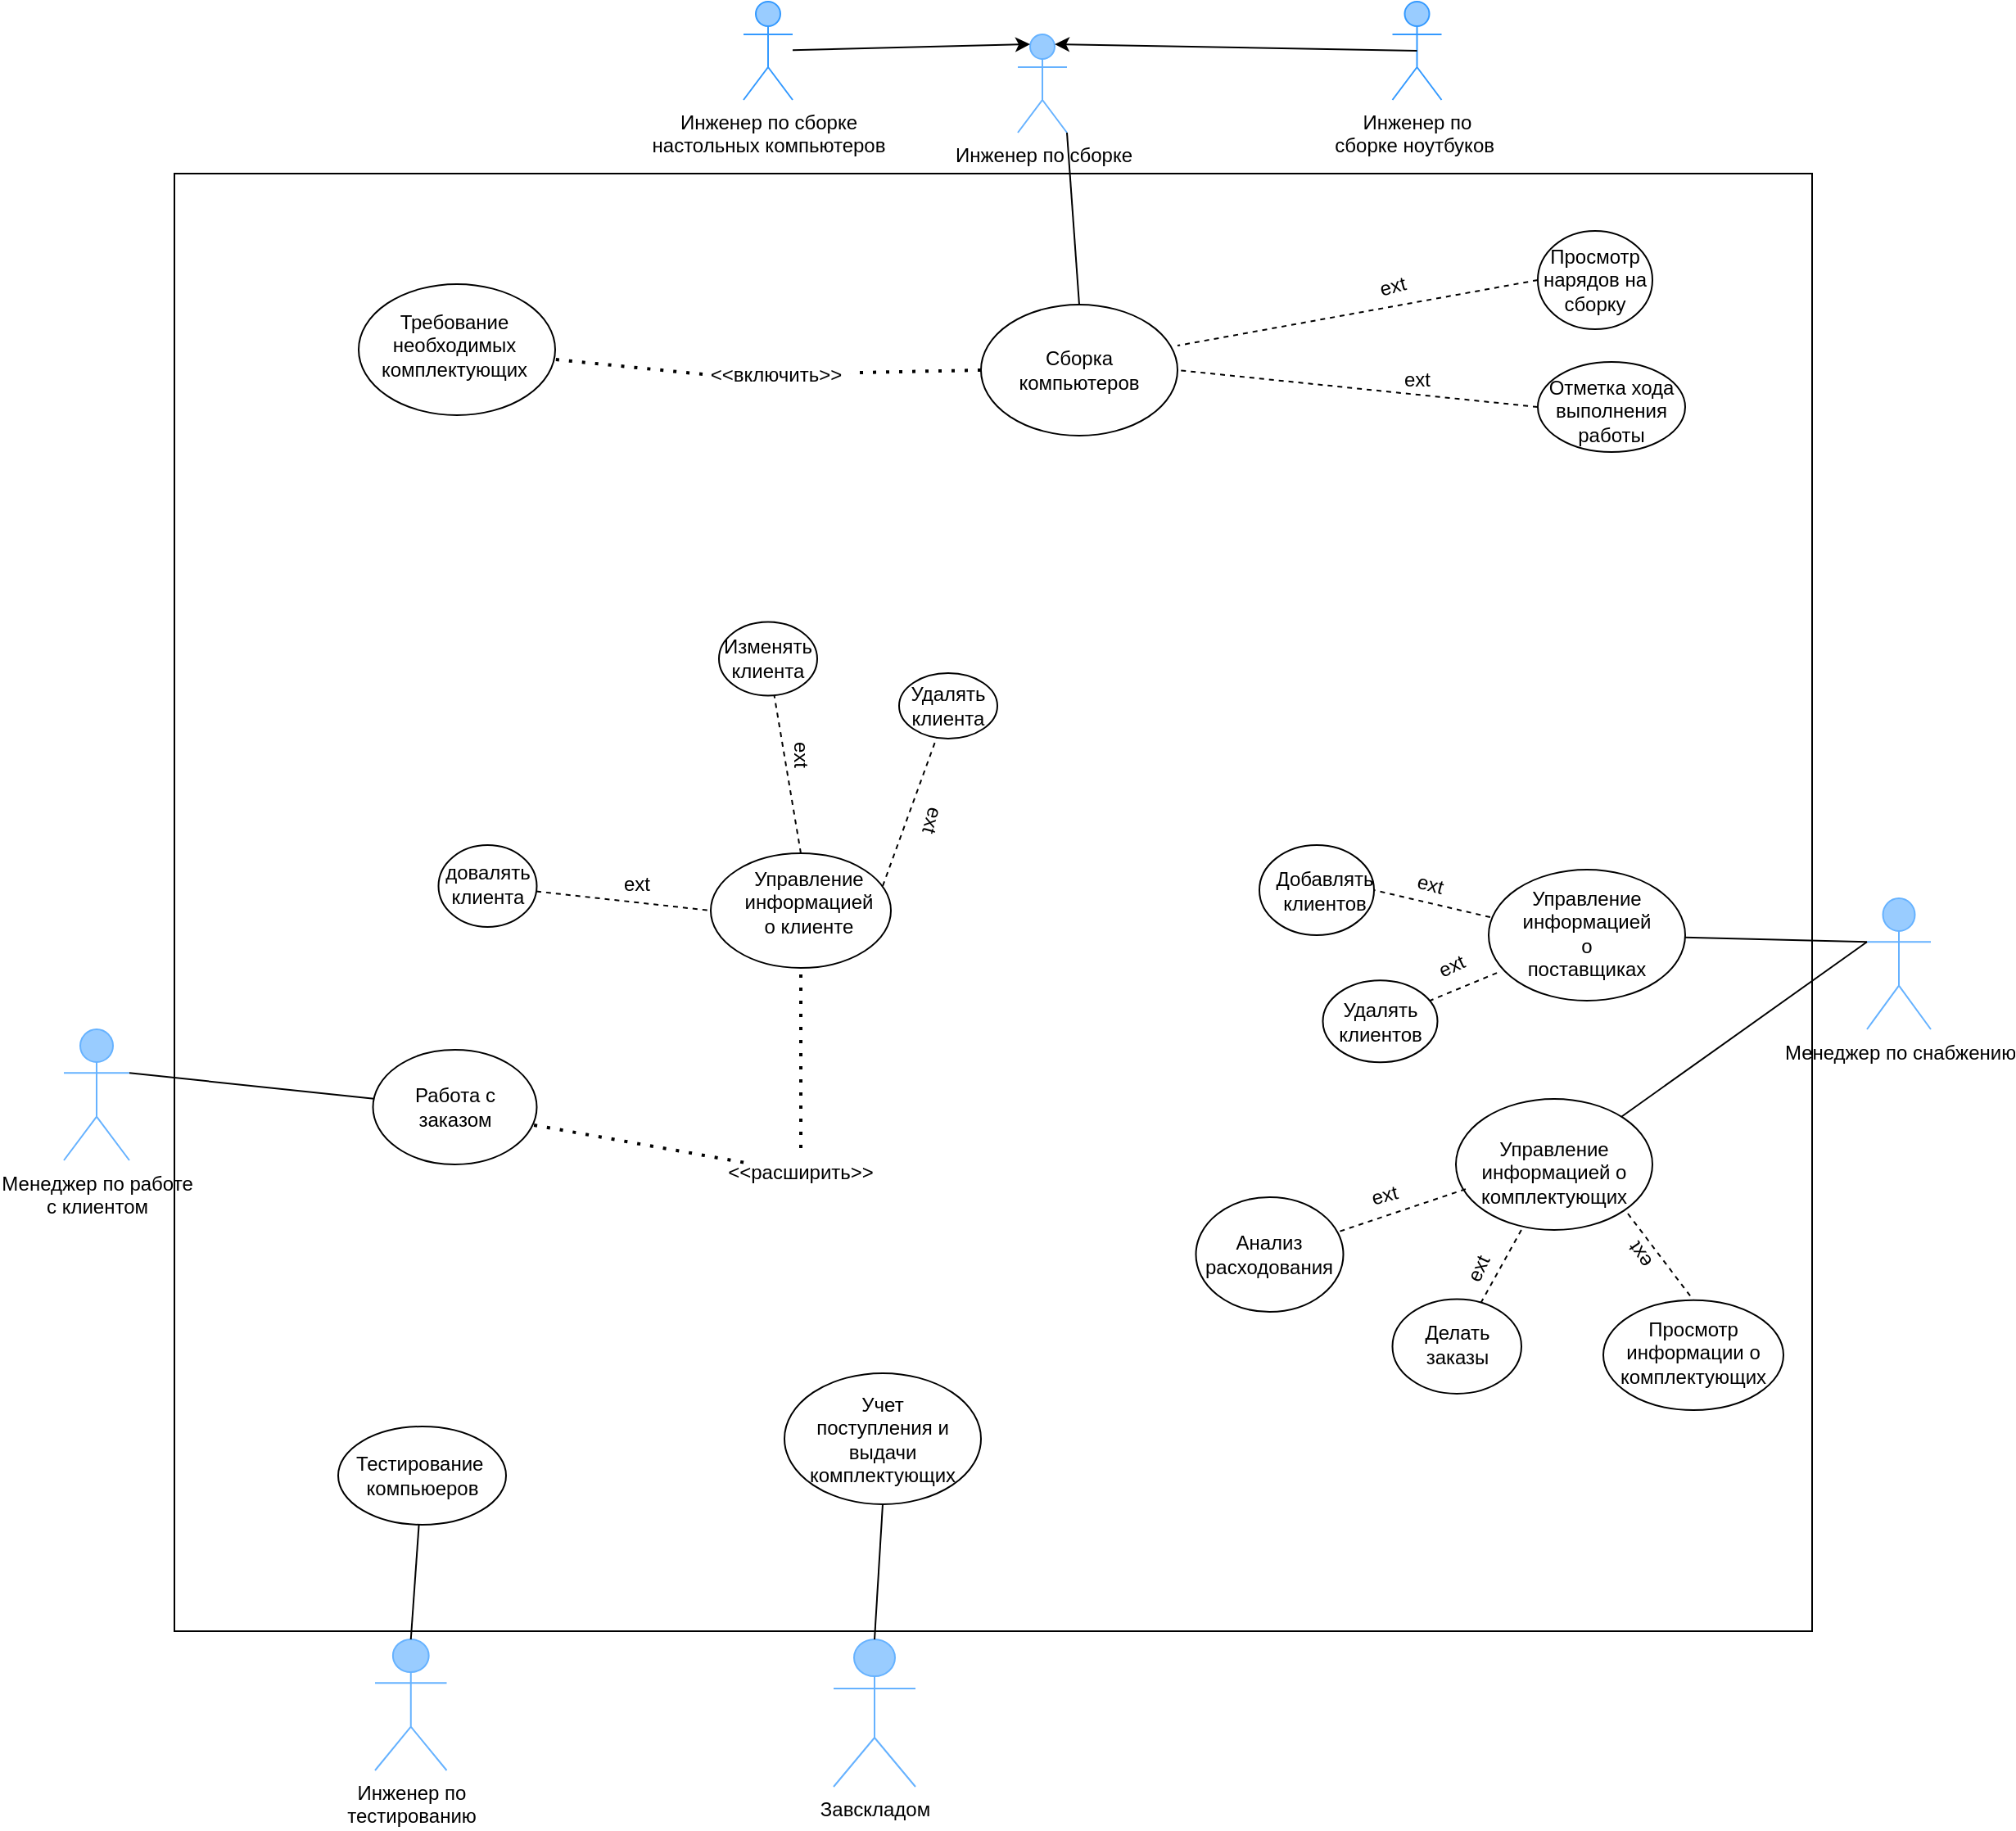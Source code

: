 <mxfile version="20.3.7" type="device"><diagram id="NKBKyPUUFmHro7WZfLFu" name="Страница 1"><mxGraphModel dx="1662" dy="789" grid="1" gridSize="10" guides="1" tooltips="1" connect="1" arrows="1" fold="1" page="1" pageScale="1" pageWidth="827" pageHeight="1169" math="0" shadow="0"><root><mxCell id="0"/><mxCell id="1" parent="0"/><mxCell id="0pzAnTfPFdeLFeHN8FhC-48" value="" style="rounded=0;whiteSpace=wrap;html=1;" parent="1" vertex="1"><mxGeometry x="207.5" y="155" width="1000" height="890" as="geometry"/></mxCell><mxCell id="0pzAnTfPFdeLFeHN8FhC-1" value="Менеджер по работе&lt;br&gt;с клиентом" style="shape=umlActor;verticalLabelPosition=bottom;verticalAlign=top;html=1;outlineConnect=0;fillColor=#99CCFF;strokeColor=#66B2FF;" parent="1" vertex="1"><mxGeometry x="140" y="677.5" width="40" height="80" as="geometry"/></mxCell><mxCell id="0pzAnTfPFdeLFeHN8FhC-2" value="Менеджер по снабжению" style="shape=umlActor;verticalLabelPosition=bottom;verticalAlign=top;html=1;outlineConnect=0;fillColor=#99CCFF;strokeColor=#66B2FF;" parent="1" vertex="1"><mxGeometry x="1241" y="597.5" width="39" height="80" as="geometry"/></mxCell><mxCell id="0pzAnTfPFdeLFeHN8FhC-4" value="" style="endArrow=none;html=1;rounded=0;exitX=1;exitY=0.333;exitDx=0;exitDy=0;exitPerimeter=0;" parent="1" target="0pzAnTfPFdeLFeHN8FhC-5" edge="1" source="0pzAnTfPFdeLFeHN8FhC-1"><mxGeometry width="50" height="50" relative="1" as="geometry"><mxPoint x="170" y="245" as="sourcePoint"/><mxPoint x="280" y="240" as="targetPoint"/></mxGeometry></mxCell><mxCell id="0pzAnTfPFdeLFeHN8FhC-5" value="" style="ellipse;whiteSpace=wrap;html=1;" parent="1" vertex="1"><mxGeometry x="328.75" y="690" width="100" height="70" as="geometry"/></mxCell><mxCell id="0pzAnTfPFdeLFeHN8FhC-6" value="Работа с заказом" style="text;html=1;strokeColor=none;fillColor=none;align=center;verticalAlign=middle;whiteSpace=wrap;rounded=0;" parent="1" vertex="1"><mxGeometry x="348.75" y="710" width="60" height="30" as="geometry"/></mxCell><mxCell id="0pzAnTfPFdeLFeHN8FhC-7" value="" style="endArrow=none;dashed=1;html=1;dashPattern=1 3;strokeWidth=2;rounded=0;exitX=0.5;exitY=0;exitDx=0;exitDy=0;startArrow=none;" parent="1" source="0pzAnTfPFdeLFeHN8FhC-10" target="0pzAnTfPFdeLFeHN8FhC-8" edge="1"><mxGeometry width="50" height="50" relative="1" as="geometry"><mxPoint x="395" y="395" as="sourcePoint"/><mxPoint x="315" y="205" as="targetPoint"/></mxGeometry></mxCell><mxCell id="0pzAnTfPFdeLFeHN8FhC-8" value="" style="ellipse;whiteSpace=wrap;html=1;" parent="1" vertex="1"><mxGeometry x="535" y="570" width="110" height="70" as="geometry"/></mxCell><mxCell id="0pzAnTfPFdeLFeHN8FhC-9" value="Управление информацией о клиенте" style="text;html=1;strokeColor=none;fillColor=none;align=center;verticalAlign=middle;whiteSpace=wrap;rounded=0;" parent="1" vertex="1"><mxGeometry x="560" y="580" width="70" height="40" as="geometry"/></mxCell><mxCell id="0pzAnTfPFdeLFeHN8FhC-15" value="" style="endArrow=none;html=1;rounded=0;exitX=0;exitY=0.333;exitDx=0;exitDy=0;exitPerimeter=0;" parent="1" source="0pzAnTfPFdeLFeHN8FhC-2" target="0pzAnTfPFdeLFeHN8FhC-19" edge="1"><mxGeometry width="50" height="50" relative="1" as="geometry"><mxPoint x="1240" y="620" as="sourcePoint"/><mxPoint x="270" y="480" as="targetPoint"/></mxGeometry></mxCell><mxCell id="0pzAnTfPFdeLFeHN8FhC-16" value="" style="endArrow=none;html=1;rounded=0;exitX=0;exitY=0.333;exitDx=0;exitDy=0;exitPerimeter=0;" parent="1" target="0pzAnTfPFdeLFeHN8FhC-17" edge="1" source="0pzAnTfPFdeLFeHN8FhC-2"><mxGeometry width="50" height="50" relative="1" as="geometry"><mxPoint x="1240" y="630" as="sourcePoint"/><mxPoint x="290" y="560" as="targetPoint"/></mxGeometry></mxCell><mxCell id="0pzAnTfPFdeLFeHN8FhC-17" value="" style="ellipse;whiteSpace=wrap;html=1;" parent="1" vertex="1"><mxGeometry x="990" y="720" width="120" height="80" as="geometry"/></mxCell><mxCell id="0pzAnTfPFdeLFeHN8FhC-18" value="Управление информацией о комплектующих" style="text;html=1;strokeColor=none;fillColor=none;align=center;verticalAlign=middle;whiteSpace=wrap;rounded=0;" parent="1" vertex="1"><mxGeometry x="1005" y="740" width="90" height="50" as="geometry"/></mxCell><mxCell id="0pzAnTfPFdeLFeHN8FhC-19" value="" style="ellipse;whiteSpace=wrap;html=1;" parent="1" vertex="1"><mxGeometry x="1010" y="580" width="120" height="80" as="geometry"/></mxCell><mxCell id="0pzAnTfPFdeLFeHN8FhC-20" value="Управление информацией о поставщиках" style="text;html=1;strokeColor=none;fillColor=none;align=center;verticalAlign=middle;whiteSpace=wrap;rounded=0;" parent="1" vertex="1"><mxGeometry x="1030" y="588.75" width="80" height="60" as="geometry"/></mxCell><mxCell id="0pzAnTfPFdeLFeHN8FhC-21" value="Завскладом" style="shape=umlActor;verticalLabelPosition=bottom;verticalAlign=top;html=1;outlineConnect=0;fillColor=#99CCFF;strokeColor=#66B2FF;" parent="1" vertex="1"><mxGeometry x="610" y="1050" width="50" height="90" as="geometry"/></mxCell><mxCell id="0pzAnTfPFdeLFeHN8FhC-27" value="" style="ellipse;whiteSpace=wrap;html=1;" parent="1" vertex="1"><mxGeometry x="580" y="887.5" width="120" height="80" as="geometry"/></mxCell><mxCell id="0pzAnTfPFdeLFeHN8FhC-28" value="" style="endArrow=none;html=1;rounded=0;exitX=0.5;exitY=0;exitDx=0;exitDy=0;exitPerimeter=0;entryX=0.5;entryY=1;entryDx=0;entryDy=0;" parent="1" source="0pzAnTfPFdeLFeHN8FhC-21" target="0pzAnTfPFdeLFeHN8FhC-27" edge="1"><mxGeometry width="50" height="50" relative="1" as="geometry"><mxPoint x="260" y="820" as="sourcePoint"/><mxPoint x="680" y="1100" as="targetPoint"/></mxGeometry></mxCell><mxCell id="0pzAnTfPFdeLFeHN8FhC-29" value="Учет поступления и выдачи комплектующих" style="text;html=1;strokeColor=none;fillColor=none;align=center;verticalAlign=middle;whiteSpace=wrap;rounded=0;" parent="1" vertex="1"><mxGeometry x="600" y="895" width="80" height="65" as="geometry"/></mxCell><mxCell id="0pzAnTfPFdeLFeHN8FhC-30" value="Инженер по сборке" style="shape=umlActor;verticalLabelPosition=bottom;verticalAlign=top;html=1;outlineConnect=0;fillColor=#99CCFF;strokeColor=#66B2FF;" parent="1" vertex="1"><mxGeometry x="722.5" y="70" width="30" height="60" as="geometry"/></mxCell><mxCell id="0pzAnTfPFdeLFeHN8FhC-31" value="Инженер по &lt;br&gt;сборке ноутбуков&amp;nbsp;" style="shape=umlActor;verticalLabelPosition=bottom;verticalAlign=top;html=1;outlineConnect=0;fillColor=#99CCFF;strokeColor=#3399FF;" parent="1" vertex="1"><mxGeometry x="951.25" y="50" width="30" height="60" as="geometry"/></mxCell><mxCell id="0pzAnTfPFdeLFeHN8FhC-32" value="Инженер по сборке &lt;br&gt;настольных компьютеров" style="shape=umlActor;verticalLabelPosition=bottom;verticalAlign=top;html=1;outlineConnect=0;fillColor=#99CCFF;strokeColor=#3399FF;" parent="1" vertex="1"><mxGeometry x="555" y="50" width="30" height="60" as="geometry"/></mxCell><mxCell id="0pzAnTfPFdeLFeHN8FhC-36" value="" style="endArrow=classic;html=1;rounded=0;entryX=0.25;entryY=0.1;entryDx=0;entryDy=0;entryPerimeter=0;" parent="1" source="0pzAnTfPFdeLFeHN8FhC-32" target="0pzAnTfPFdeLFeHN8FhC-30" edge="1"><mxGeometry width="50" height="50" relative="1" as="geometry"><mxPoint x="540" y="200" as="sourcePoint"/><mxPoint x="590" y="150" as="targetPoint"/></mxGeometry></mxCell><mxCell id="0pzAnTfPFdeLFeHN8FhC-38" value="" style="endArrow=none;html=1;rounded=0;entryX=1;entryY=1;entryDx=0;entryDy=0;entryPerimeter=0;exitX=0.5;exitY=0;exitDx=0;exitDy=0;" parent="1" source="0pzAnTfPFdeLFeHN8FhC-39" target="0pzAnTfPFdeLFeHN8FhC-30" edge="1"><mxGeometry width="50" height="50" relative="1" as="geometry"><mxPoint x="580" y="310" as="sourcePoint"/><mxPoint x="590" y="150" as="targetPoint"/></mxGeometry></mxCell><mxCell id="0pzAnTfPFdeLFeHN8FhC-39" value="" style="ellipse;whiteSpace=wrap;html=1;" parent="1" vertex="1"><mxGeometry x="700" y="235" width="120" height="80" as="geometry"/></mxCell><mxCell id="0pzAnTfPFdeLFeHN8FhC-40" value="Сборка&lt;br&gt;компьютеров" style="text;html=1;strokeColor=none;fillColor=none;align=center;verticalAlign=middle;whiteSpace=wrap;rounded=0;" parent="1" vertex="1"><mxGeometry x="730" y="260" width="60" height="30" as="geometry"/></mxCell><mxCell id="0pzAnTfPFdeLFeHN8FhC-41" value="" style="endArrow=none;dashed=1;html=1;dashPattern=1 3;strokeWidth=2;rounded=0;exitX=0;exitY=0.5;exitDx=0;exitDy=0;startArrow=none;" parent="1" source="0pzAnTfPFdeLFeHN8FhC-53" target="0pzAnTfPFdeLFeHN8FhC-42" edge="1"><mxGeometry width="50" height="50" relative="1" as="geometry"><mxPoint x="540" y="390" as="sourcePoint"/><mxPoint x="640" y="440" as="targetPoint"/></mxGeometry></mxCell><mxCell id="0pzAnTfPFdeLFeHN8FhC-42" value="" style="ellipse;whiteSpace=wrap;html=1;" parent="1" vertex="1"><mxGeometry x="320" y="222.5" width="120" height="80" as="geometry"/></mxCell><mxCell id="0pzAnTfPFdeLFeHN8FhC-43" value="Требование необходимых&lt;br&gt;комплектующих" style="text;html=1;strokeColor=none;fillColor=none;align=center;verticalAlign=middle;whiteSpace=wrap;rounded=0;" parent="1" vertex="1"><mxGeometry x="341.25" y="245" width="75" height="30" as="geometry"/></mxCell><mxCell id="0pzAnTfPFdeLFeHN8FhC-44" value="Инженер по&lt;br&gt;тестированию" style="shape=umlActor;verticalLabelPosition=bottom;verticalAlign=top;html=1;outlineConnect=0;fillColor=#99CCFF;strokeColor=#66B2FF;" parent="1" vertex="1"><mxGeometry x="330" y="1050" width="43.75" height="80" as="geometry"/></mxCell><mxCell id="0pzAnTfPFdeLFeHN8FhC-45" value="" style="endArrow=none;html=1;rounded=0;exitX=0.5;exitY=0;exitDx=0;exitDy=0;exitPerimeter=0;" parent="1" source="0pzAnTfPFdeLFeHN8FhC-44" target="0pzAnTfPFdeLFeHN8FhC-46" edge="1"><mxGeometry width="50" height="50" relative="1" as="geometry"><mxPoint x="920" y="1110" as="sourcePoint"/><mxPoint x="620" y="600" as="targetPoint"/></mxGeometry></mxCell><mxCell id="0pzAnTfPFdeLFeHN8FhC-46" value="" style="ellipse;whiteSpace=wrap;html=1;" parent="1" vertex="1"><mxGeometry x="307.5" y="920" width="102.5" height="60" as="geometry"/></mxCell><mxCell id="0pzAnTfPFdeLFeHN8FhC-47" value="Тестирование&amp;nbsp;&lt;br&gt;компьюеров" style="text;html=1;strokeColor=none;fillColor=none;align=center;verticalAlign=middle;whiteSpace=wrap;rounded=0;" parent="1" vertex="1"><mxGeometry x="328.75" y="935" width="60" height="30" as="geometry"/></mxCell><mxCell id="0pzAnTfPFdeLFeHN8FhC-50" value="" style="endArrow=classic;html=1;rounded=0;exitX=0.5;exitY=0.5;exitDx=0;exitDy=0;exitPerimeter=0;entryX=0.75;entryY=0.1;entryDx=0;entryDy=0;entryPerimeter=0;" parent="1" source="0pzAnTfPFdeLFeHN8FhC-31" target="0pzAnTfPFdeLFeHN8FhC-30" edge="1"><mxGeometry width="50" height="50" relative="1" as="geometry"><mxPoint x="690" y="270" as="sourcePoint"/><mxPoint x="740" y="220" as="targetPoint"/></mxGeometry></mxCell><mxCell id="0pzAnTfPFdeLFeHN8FhC-53" value="&amp;lt;&amp;lt;включить&amp;gt;&amp;gt;" style="text;html=1;strokeColor=none;fillColor=none;align=center;verticalAlign=middle;whiteSpace=wrap;rounded=0;rotation=0;" parent="1" vertex="1"><mxGeometry x="530" y="262.5" width="90" height="30" as="geometry"/></mxCell><mxCell id="0pzAnTfPFdeLFeHN8FhC-54" value="" style="endArrow=none;dashed=1;html=1;dashPattern=1 3;strokeWidth=2;rounded=0;exitX=0;exitY=0.5;exitDx=0;exitDy=0;" parent="1" source="0pzAnTfPFdeLFeHN8FhC-39" target="0pzAnTfPFdeLFeHN8FhC-53" edge="1"><mxGeometry width="50" height="50" relative="1" as="geometry"><mxPoint x="786.96" y="315" as="sourcePoint"/><mxPoint x="681.81" y="426.084" as="targetPoint"/></mxGeometry></mxCell><mxCell id="0pzAnTfPFdeLFeHN8FhC-10" value="&amp;lt;&amp;lt;расширить&amp;gt;&amp;gt;" style="text;html=1;strokeColor=none;fillColor=none;align=center;verticalAlign=middle;whiteSpace=wrap;rounded=0;rotation=0;" parent="1" vertex="1"><mxGeometry x="560" y="750" width="60" height="30" as="geometry"/></mxCell><mxCell id="0pzAnTfPFdeLFeHN8FhC-55" value="" style="endArrow=none;dashed=1;html=1;dashPattern=1 3;strokeWidth=2;rounded=0;exitX=0.983;exitY=0.657;exitDx=0;exitDy=0;exitPerimeter=0;" parent="1" source="0pzAnTfPFdeLFeHN8FhC-5" target="0pzAnTfPFdeLFeHN8FhC-10" edge="1"><mxGeometry width="50" height="50" relative="1" as="geometry"><mxPoint x="440" y="315" as="sourcePoint"/><mxPoint x="500.484" y="267.25" as="targetPoint"/></mxGeometry></mxCell><mxCell id="0pzAnTfPFdeLFeHN8FhC-57" value="" style="endArrow=none;dashed=1;html=1;rounded=0;entryX=0;entryY=0.5;entryDx=0;entryDy=0;" parent="1" source="0pzAnTfPFdeLFeHN8FhC-58" target="0pzAnTfPFdeLFeHN8FhC-8" edge="1"><mxGeometry width="50" height="50" relative="1" as="geometry"><mxPoint x="500" y="370" as="sourcePoint"/><mxPoint x="740" y="540" as="targetPoint"/></mxGeometry></mxCell><mxCell id="0pzAnTfPFdeLFeHN8FhC-58" value="" style="ellipse;whiteSpace=wrap;html=1;" parent="1" vertex="1"><mxGeometry x="368.75" y="565" width="60" height="50" as="geometry"/></mxCell><mxCell id="0pzAnTfPFdeLFeHN8FhC-59" value="довалять&lt;br&gt;клиента" style="text;html=1;strokeColor=none;fillColor=none;align=center;verticalAlign=middle;whiteSpace=wrap;rounded=0;" parent="1" vertex="1"><mxGeometry x="368.75" y="574.07" width="60" height="30" as="geometry"/></mxCell><mxCell id="0pzAnTfPFdeLFeHN8FhC-61" value="" style="endArrow=none;dashed=1;html=1;rounded=0;" parent="1" target="0pzAnTfPFdeLFeHN8FhC-62" edge="1"><mxGeometry width="50" height="50" relative="1" as="geometry"><mxPoint x="590" y="570" as="sourcePoint"/><mxPoint x="740" y="430" as="targetPoint"/></mxGeometry></mxCell><mxCell id="0pzAnTfPFdeLFeHN8FhC-62" value="" style="ellipse;whiteSpace=wrap;html=1;" parent="1" vertex="1"><mxGeometry x="540" y="428.75" width="60" height="45" as="geometry"/></mxCell><mxCell id="0pzAnTfPFdeLFeHN8FhC-63" value="Изменять клиента" style="text;html=1;strokeColor=none;fillColor=none;align=center;verticalAlign=middle;whiteSpace=wrap;rounded=0;" parent="1" vertex="1"><mxGeometry x="550" y="437.5" width="40" height="27.5" as="geometry"/></mxCell><mxCell id="0pzAnTfPFdeLFeHN8FhC-64" value="" style="endArrow=none;dashed=1;html=1;rounded=0;" parent="1" target="0pzAnTfPFdeLFeHN8FhC-65" edge="1"><mxGeometry width="50" height="50" relative="1" as="geometry"><mxPoint x="640" y="590" as="sourcePoint"/><mxPoint x="740" y="430" as="targetPoint"/></mxGeometry></mxCell><mxCell id="0pzAnTfPFdeLFeHN8FhC-65" value="" style="ellipse;whiteSpace=wrap;html=1;" parent="1" vertex="1"><mxGeometry x="650" y="460" width="60" height="40" as="geometry"/></mxCell><mxCell id="0pzAnTfPFdeLFeHN8FhC-67" value="Удалять клиента" style="text;html=1;strokeColor=none;fillColor=none;align=center;verticalAlign=middle;whiteSpace=wrap;rounded=0;" parent="1" vertex="1"><mxGeometry x="650" y="465" width="60" height="30" as="geometry"/></mxCell><mxCell id="0pzAnTfPFdeLFeHN8FhC-69" value="ext" style="text;html=1;strokeColor=none;fillColor=none;align=center;verticalAlign=middle;whiteSpace=wrap;rounded=0;rotation=90;" parent="1" vertex="1"><mxGeometry x="560" y="495" width="60" height="30" as="geometry"/></mxCell><mxCell id="0pzAnTfPFdeLFeHN8FhC-70" value="ext" style="text;html=1;strokeColor=none;fillColor=none;align=center;verticalAlign=middle;whiteSpace=wrap;rounded=0;rotation=105;" parent="1" vertex="1"><mxGeometry x="640" y="535" width="60" height="30" as="geometry"/></mxCell><mxCell id="0pzAnTfPFdeLFeHN8FhC-71" value="ext" style="text;html=1;strokeColor=none;fillColor=none;align=center;verticalAlign=middle;whiteSpace=wrap;rounded=0;rotation=0;" parent="1" vertex="1"><mxGeometry x="460" y="574.07" width="60" height="30" as="geometry"/></mxCell><mxCell id="0pzAnTfPFdeLFeHN8FhC-72" value="" style="endArrow=none;dashed=1;html=1;rounded=0;entryX=1;entryY=0.5;entryDx=0;entryDy=0;exitX=0.008;exitY=0.363;exitDx=0;exitDy=0;exitPerimeter=0;" parent="1" source="0pzAnTfPFdeLFeHN8FhC-19" target="0pzAnTfPFdeLFeHN8FhC-77" edge="1"><mxGeometry width="50" height="50" relative="1" as="geometry"><mxPoint x="750" y="540" as="sourcePoint"/><mxPoint x="690" y="520" as="targetPoint"/></mxGeometry></mxCell><mxCell id="0pzAnTfPFdeLFeHN8FhC-73" value="" style="ellipse;whiteSpace=wrap;html=1;" parent="1" vertex="1"><mxGeometry x="870" y="565" width="70" height="55" as="geometry"/></mxCell><mxCell id="0pzAnTfPFdeLFeHN8FhC-74" value="" style="endArrow=none;dashed=1;html=1;rounded=0;exitX=0.042;exitY=0.788;exitDx=0;exitDy=0;exitPerimeter=0;" parent="1" source="0pzAnTfPFdeLFeHN8FhC-19" target="0pzAnTfPFdeLFeHN8FhC-75" edge="1"><mxGeometry width="50" height="50" relative="1" as="geometry"><mxPoint x="690" y="570" as="sourcePoint"/><mxPoint x="740" y="520" as="targetPoint"/></mxGeometry></mxCell><mxCell id="0pzAnTfPFdeLFeHN8FhC-75" value="" style="ellipse;whiteSpace=wrap;html=1;" parent="1" vertex="1"><mxGeometry x="908.75" y="647.61" width="70" height="50" as="geometry"/></mxCell><mxCell id="0pzAnTfPFdeLFeHN8FhC-76" value="Удалять клиентов" style="text;html=1;strokeColor=none;fillColor=none;align=center;verticalAlign=middle;whiteSpace=wrap;rounded=0;" parent="1" vertex="1"><mxGeometry x="913.75" y="657.61" width="60" height="30" as="geometry"/></mxCell><mxCell id="0pzAnTfPFdeLFeHN8FhC-77" value="Добавлять клиентов" style="text;html=1;strokeColor=none;fillColor=none;align=center;verticalAlign=middle;whiteSpace=wrap;rounded=0;" parent="1" vertex="1"><mxGeometry x="880" y="577.5" width="60" height="30" as="geometry"/></mxCell><mxCell id="0pzAnTfPFdeLFeHN8FhC-78" value="" style="endArrow=none;dashed=1;html=1;rounded=0;exitX=0.05;exitY=0.688;exitDx=0;exitDy=0;exitPerimeter=0;" parent="1" source="0pzAnTfPFdeLFeHN8FhC-17" target="0pzAnTfPFdeLFeHN8FhC-79" edge="1"><mxGeometry width="50" height="50" relative="1" as="geometry"><mxPoint x="690" y="750" as="sourcePoint"/><mxPoint x="740" y="700" as="targetPoint"/></mxGeometry></mxCell><mxCell id="0pzAnTfPFdeLFeHN8FhC-79" value="" style="ellipse;whiteSpace=wrap;html=1;" parent="1" vertex="1"><mxGeometry x="831.25" y="780" width="90" height="70" as="geometry"/></mxCell><mxCell id="0pzAnTfPFdeLFeHN8FhC-83" value="" style="ellipse;whiteSpace=wrap;html=1;" parent="1" vertex="1"><mxGeometry x="951.25" y="842.19" width="78.75" height="57.81" as="geometry"/></mxCell><mxCell id="0pzAnTfPFdeLFeHN8FhC-82" value="" style="endArrow=none;dashed=1;html=1;rounded=0;exitX=0.333;exitY=1;exitDx=0;exitDy=0;exitPerimeter=0;" parent="1" source="0pzAnTfPFdeLFeHN8FhC-17" target="0pzAnTfPFdeLFeHN8FhC-83" edge="1"><mxGeometry width="50" height="50" relative="1" as="geometry"><mxPoint x="500" y="650" as="sourcePoint"/><mxPoint x="610" y="670" as="targetPoint"/></mxGeometry></mxCell><mxCell id="0pzAnTfPFdeLFeHN8FhC-84" value="Делать заказы" style="text;html=1;strokeColor=none;fillColor=none;align=center;verticalAlign=middle;whiteSpace=wrap;rounded=0;" parent="1" vertex="1"><mxGeometry x="960.63" y="855" width="60" height="30" as="geometry"/></mxCell><mxCell id="0pzAnTfPFdeLFeHN8FhC-85" value="" style="endArrow=none;dashed=1;html=1;rounded=0;exitX=1;exitY=1;exitDx=0;exitDy=0;entryX=0.5;entryY=0;entryDx=0;entryDy=0;" parent="1" source="0pzAnTfPFdeLFeHN8FhC-18" target="0pzAnTfPFdeLFeHN8FhC-86" edge="1"><mxGeometry width="50" height="50" relative="1" as="geometry"><mxPoint x="690" y="740" as="sourcePoint"/><mxPoint x="740" y="690" as="targetPoint"/></mxGeometry></mxCell><mxCell id="0pzAnTfPFdeLFeHN8FhC-86" value="" style="ellipse;whiteSpace=wrap;html=1;" parent="1" vertex="1"><mxGeometry x="1080" y="842.82" width="110" height="67.18" as="geometry"/></mxCell><mxCell id="0pzAnTfPFdeLFeHN8FhC-87" value="Просмотр информации о комплектующих" style="text;html=1;strokeColor=none;fillColor=none;align=center;verticalAlign=middle;whiteSpace=wrap;rounded=0;" parent="1" vertex="1"><mxGeometry x="1090" y="855" width="90" height="40" as="geometry"/></mxCell><mxCell id="0pzAnTfPFdeLFeHN8FhC-90" value="" style="endArrow=none;dashed=1;html=1;rounded=0;entryX=1;entryY=0.313;entryDx=0;entryDy=0;entryPerimeter=0;exitX=0;exitY=0.5;exitDx=0;exitDy=0;" parent="1" source="0pzAnTfPFdeLFeHN8FhC-91" target="0pzAnTfPFdeLFeHN8FhC-39" edge="1"><mxGeometry width="50" height="50" relative="1" as="geometry"><mxPoint x="690" y="430" as="sourcePoint"/><mxPoint x="740" y="380" as="targetPoint"/></mxGeometry></mxCell><mxCell id="0pzAnTfPFdeLFeHN8FhC-91" value="" style="ellipse;whiteSpace=wrap;html=1;" parent="1" vertex="1"><mxGeometry x="1040" y="190" width="70" height="60" as="geometry"/></mxCell><mxCell id="0pzAnTfPFdeLFeHN8FhC-92" value="Просмотр нарядов на сборку" style="text;html=1;strokeColor=none;fillColor=none;align=center;verticalAlign=middle;whiteSpace=wrap;rounded=0;" parent="1" vertex="1"><mxGeometry x="1040" y="205" width="70" height="30" as="geometry"/></mxCell><mxCell id="0pzAnTfPFdeLFeHN8FhC-93" value="" style="endArrow=none;dashed=1;html=1;rounded=0;entryX=1;entryY=0.5;entryDx=0;entryDy=0;exitX=0;exitY=0.5;exitDx=0;exitDy=0;" parent="1" source="0pzAnTfPFdeLFeHN8FhC-94" target="0pzAnTfPFdeLFeHN8FhC-39" edge="1"><mxGeometry width="50" height="50" relative="1" as="geometry"><mxPoint x="690" y="410" as="sourcePoint"/><mxPoint x="740" y="360" as="targetPoint"/></mxGeometry></mxCell><mxCell id="0pzAnTfPFdeLFeHN8FhC-94" value="" style="ellipse;whiteSpace=wrap;html=1;" parent="1" vertex="1"><mxGeometry x="1040" y="270" width="90" height="55" as="geometry"/></mxCell><mxCell id="0pzAnTfPFdeLFeHN8FhC-95" value="Отметка хода выполнения работы" style="text;html=1;strokeColor=none;fillColor=none;align=center;verticalAlign=middle;whiteSpace=wrap;rounded=0;" parent="1" vertex="1"><mxGeometry x="1040" y="280" width="90" height="40" as="geometry"/></mxCell><mxCell id="0pzAnTfPFdeLFeHN8FhC-96" value="ext" style="text;html=1;strokeColor=none;fillColor=none;align=center;verticalAlign=middle;whiteSpace=wrap;rounded=0;rotation=15;" parent="1" vertex="1"><mxGeometry x="947.54" y="577.82" width="52.5" height="22.5" as="geometry"/></mxCell><mxCell id="0pzAnTfPFdeLFeHN8FhC-97" value="ext" style="text;html=1;strokeColor=none;fillColor=none;align=center;verticalAlign=middle;whiteSpace=wrap;rounded=0;rotation=-25;" parent="1" vertex="1"><mxGeometry x="960" y="627.5" width="55" height="22.5" as="geometry"/></mxCell><mxCell id="0pzAnTfPFdeLFeHN8FhC-98" value="ext" style="text;html=1;strokeColor=none;fillColor=none;align=center;verticalAlign=middle;whiteSpace=wrap;rounded=0;rotation=-124;" parent="1" vertex="1"><mxGeometry x="1075" y="803.75" width="55" height="22.5" as="geometry"/></mxCell><mxCell id="0pzAnTfPFdeLFeHN8FhC-101" value="ext" style="text;html=1;strokeColor=none;fillColor=none;align=center;verticalAlign=middle;whiteSpace=wrap;rounded=0;rotation=-65;" parent="1" vertex="1"><mxGeometry x="986.69" y="810" width="33.94" height="27.61" as="geometry"/></mxCell><mxCell id="0pzAnTfPFdeLFeHN8FhC-102" value="ext" style="text;html=1;strokeColor=none;fillColor=none;align=center;verticalAlign=middle;whiteSpace=wrap;rounded=0;rotation=-15;" parent="1" vertex="1"><mxGeometry x="918.75" y="767.5" width="55" height="22.5" as="geometry"/></mxCell><mxCell id="0pzAnTfPFdeLFeHN8FhC-104" value="ext" style="text;html=1;strokeColor=none;fillColor=none;align=center;verticalAlign=middle;whiteSpace=wrap;rounded=0;rotation=0;" parent="1" vertex="1"><mxGeometry x="938.75" y="270" width="55" height="22.5" as="geometry"/></mxCell><mxCell id="0pzAnTfPFdeLFeHN8FhC-105" value="ext" style="text;html=1;strokeColor=none;fillColor=none;align=center;verticalAlign=middle;whiteSpace=wrap;rounded=0;rotation=-15;" parent="1" vertex="1"><mxGeometry x="923.75" y="212.5" width="55" height="22.5" as="geometry"/></mxCell><mxCell id="0pzAnTfPFdeLFeHN8FhC-80" value="Анализ расходования" style="text;html=1;strokeColor=none;fillColor=none;align=center;verticalAlign=middle;whiteSpace=wrap;rounded=0;" parent="1" vertex="1"><mxGeometry x="841.25" y="800" width="70" height="30" as="geometry"/></mxCell></root></mxGraphModel></diagram></mxfile>